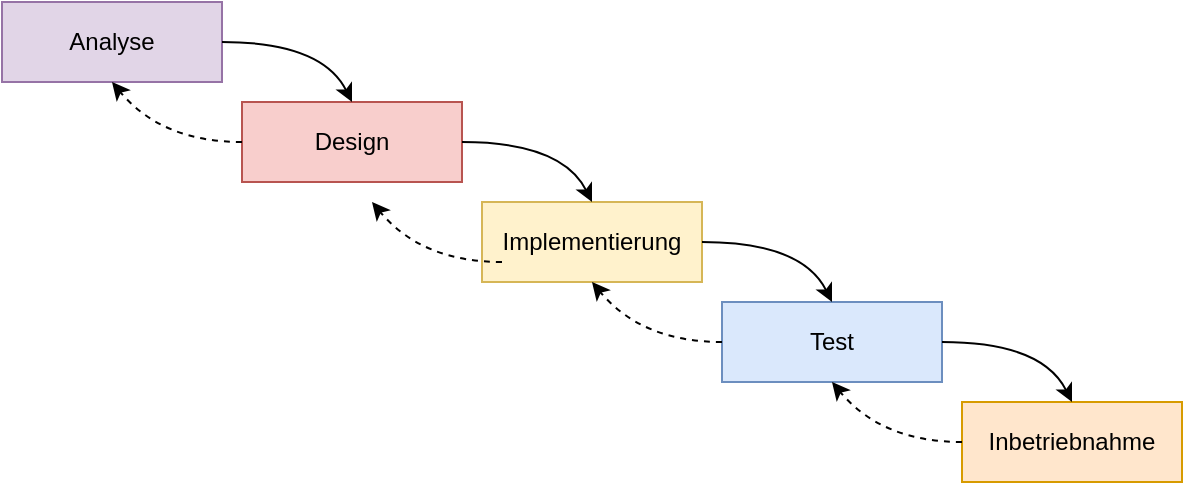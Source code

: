 <mxfile version="24.0.7" type="device">
  <diagram name="Page-1" id="7T9jGYcJxR72cBvjOB8z">
    <mxGraphModel dx="1002" dy="535" grid="0" gridSize="10" guides="1" tooltips="1" connect="1" arrows="1" fold="1" page="1" pageScale="1" pageWidth="850" pageHeight="1100" math="0" shadow="0">
      <root>
        <mxCell id="0" />
        <mxCell id="1" parent="0" />
        <mxCell id="B0_kdHnWFPKyI5ASxIw4-1" value="Analyse" style="rounded=0;whiteSpace=wrap;html=1;fillColor=#e1d5e7;strokeColor=#9673a6;" vertex="1" parent="1">
          <mxGeometry x="170" y="130" width="110" height="40" as="geometry" />
        </mxCell>
        <mxCell id="B0_kdHnWFPKyI5ASxIw4-2" value="Design" style="rounded=0;whiteSpace=wrap;html=1;fillColor=#f8cecc;strokeColor=#b85450;" vertex="1" parent="1">
          <mxGeometry x="290" y="180" width="110" height="40" as="geometry" />
        </mxCell>
        <mxCell id="B0_kdHnWFPKyI5ASxIw4-3" value="Test" style="rounded=0;whiteSpace=wrap;html=1;fillColor=#dae8fc;strokeColor=#6c8ebf;" vertex="1" parent="1">
          <mxGeometry x="530" y="280" width="110" height="40" as="geometry" />
        </mxCell>
        <mxCell id="B0_kdHnWFPKyI5ASxIw4-4" value="Inbetriebnahme" style="rounded=0;whiteSpace=wrap;html=1;fillColor=#ffe6cc;strokeColor=#d79b00;" vertex="1" parent="1">
          <mxGeometry x="650" y="330" width="110" height="40" as="geometry" />
        </mxCell>
        <mxCell id="B0_kdHnWFPKyI5ASxIw4-5" value="Implementierung" style="rounded=0;whiteSpace=wrap;html=1;fillColor=#fff2cc;strokeColor=#d6b656;" vertex="1" parent="1">
          <mxGeometry x="410" y="230" width="110" height="40" as="geometry" />
        </mxCell>
        <mxCell id="B0_kdHnWFPKyI5ASxIw4-8" value="" style="endArrow=classic;html=1;rounded=0;exitX=1;exitY=0.5;exitDx=0;exitDy=0;entryX=0.5;entryY=0;entryDx=0;entryDy=0;curved=1;" edge="1" parent="1" source="B0_kdHnWFPKyI5ASxIw4-1" target="B0_kdHnWFPKyI5ASxIw4-2">
          <mxGeometry width="50" height="50" relative="1" as="geometry">
            <mxPoint x="400" y="300" as="sourcePoint" />
            <mxPoint x="450" y="250" as="targetPoint" />
            <Array as="points">
              <mxPoint x="330" y="150" />
            </Array>
          </mxGeometry>
        </mxCell>
        <mxCell id="B0_kdHnWFPKyI5ASxIw4-9" value="" style="endArrow=classic;html=1;rounded=0;exitX=1;exitY=0.5;exitDx=0;exitDy=0;entryX=0.5;entryY=0;entryDx=0;entryDy=0;curved=1;" edge="1" parent="1">
          <mxGeometry width="50" height="50" relative="1" as="geometry">
            <mxPoint x="400" y="200" as="sourcePoint" />
            <mxPoint x="465" y="230" as="targetPoint" />
            <Array as="points">
              <mxPoint x="450" y="200" />
            </Array>
          </mxGeometry>
        </mxCell>
        <mxCell id="B0_kdHnWFPKyI5ASxIw4-10" value="" style="endArrow=classic;html=1;rounded=0;exitX=1;exitY=0.5;exitDx=0;exitDy=0;entryX=0.5;entryY=0;entryDx=0;entryDy=0;curved=1;" edge="1" parent="1">
          <mxGeometry width="50" height="50" relative="1" as="geometry">
            <mxPoint x="520" y="250" as="sourcePoint" />
            <mxPoint x="585" y="280" as="targetPoint" />
            <Array as="points">
              <mxPoint x="570" y="250" />
            </Array>
          </mxGeometry>
        </mxCell>
        <mxCell id="B0_kdHnWFPKyI5ASxIw4-11" value="" style="endArrow=classic;html=1;rounded=0;exitX=1;exitY=0.5;exitDx=0;exitDy=0;entryX=0.5;entryY=0;entryDx=0;entryDy=0;curved=1;" edge="1" parent="1">
          <mxGeometry width="50" height="50" relative="1" as="geometry">
            <mxPoint x="640" y="300" as="sourcePoint" />
            <mxPoint x="705" y="330" as="targetPoint" />
            <Array as="points">
              <mxPoint x="690" y="300" />
            </Array>
          </mxGeometry>
        </mxCell>
        <mxCell id="B0_kdHnWFPKyI5ASxIw4-13" value="" style="endArrow=classic;html=1;rounded=0;exitX=0;exitY=0.5;exitDx=0;exitDy=0;entryX=0.5;entryY=1;entryDx=0;entryDy=0;curved=1;dashed=1;" edge="1" parent="1" source="B0_kdHnWFPKyI5ASxIw4-4" target="B0_kdHnWFPKyI5ASxIw4-3">
          <mxGeometry width="50" height="50" relative="1" as="geometry">
            <mxPoint x="400" y="300" as="sourcePoint" />
            <mxPoint x="580" y="410" as="targetPoint" />
            <Array as="points">
              <mxPoint x="610" y="350" />
            </Array>
          </mxGeometry>
        </mxCell>
        <mxCell id="B0_kdHnWFPKyI5ASxIw4-14" value="" style="endArrow=classic;html=1;rounded=0;exitX=0;exitY=0.5;exitDx=0;exitDy=0;entryX=0.5;entryY=1;entryDx=0;entryDy=0;curved=1;dashed=1;" edge="1" parent="1">
          <mxGeometry width="50" height="50" relative="1" as="geometry">
            <mxPoint x="530" y="300" as="sourcePoint" />
            <mxPoint x="465" y="270" as="targetPoint" />
            <Array as="points">
              <mxPoint x="490" y="300" />
            </Array>
          </mxGeometry>
        </mxCell>
        <mxCell id="B0_kdHnWFPKyI5ASxIw4-15" value="" style="endArrow=classic;html=1;rounded=0;exitX=0;exitY=0.5;exitDx=0;exitDy=0;entryX=0.5;entryY=1;entryDx=0;entryDy=0;curved=1;dashed=1;" edge="1" parent="1">
          <mxGeometry width="50" height="50" relative="1" as="geometry">
            <mxPoint x="290" y="200" as="sourcePoint" />
            <mxPoint x="225" y="170" as="targetPoint" />
            <Array as="points">
              <mxPoint x="250" y="200" />
            </Array>
          </mxGeometry>
        </mxCell>
        <mxCell id="B0_kdHnWFPKyI5ASxIw4-16" value="" style="endArrow=classic;html=1;rounded=0;exitX=0;exitY=0.5;exitDx=0;exitDy=0;entryX=0.5;entryY=1;entryDx=0;entryDy=0;curved=1;dashed=1;" edge="1" parent="1">
          <mxGeometry width="50" height="50" relative="1" as="geometry">
            <mxPoint x="420" y="260" as="sourcePoint" />
            <mxPoint x="355" y="230" as="targetPoint" />
            <Array as="points">
              <mxPoint x="380" y="260" />
            </Array>
          </mxGeometry>
        </mxCell>
      </root>
    </mxGraphModel>
  </diagram>
</mxfile>
